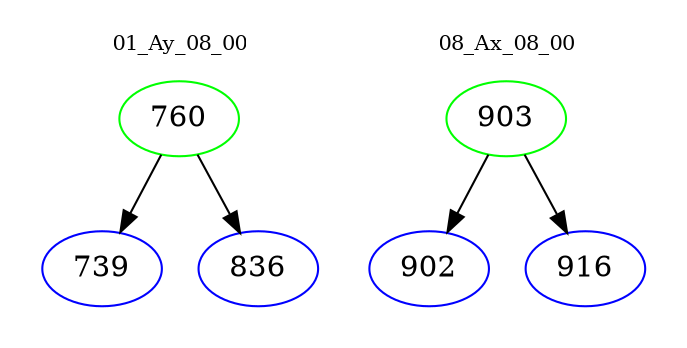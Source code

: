 digraph{
subgraph cluster_0 {
color = white
label = "01_Ay_08_00";
fontsize=10;
T0_760 [label="760", color="green"]
T0_760 -> T0_739 [color="black"]
T0_739 [label="739", color="blue"]
T0_760 -> T0_836 [color="black"]
T0_836 [label="836", color="blue"]
}
subgraph cluster_1 {
color = white
label = "08_Ax_08_00";
fontsize=10;
T1_903 [label="903", color="green"]
T1_903 -> T1_902 [color="black"]
T1_902 [label="902", color="blue"]
T1_903 -> T1_916 [color="black"]
T1_916 [label="916", color="blue"]
}
}
